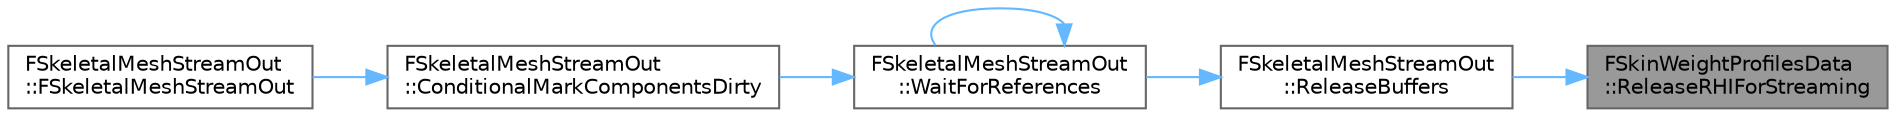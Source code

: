 digraph "FSkinWeightProfilesData::ReleaseRHIForStreaming"
{
 // INTERACTIVE_SVG=YES
 // LATEX_PDF_SIZE
  bgcolor="transparent";
  edge [fontname=Helvetica,fontsize=10,labelfontname=Helvetica,labelfontsize=10];
  node [fontname=Helvetica,fontsize=10,shape=box,height=0.2,width=0.4];
  rankdir="RL";
  Node1 [id="Node000001",label="FSkinWeightProfilesData\l::ReleaseRHIForStreaming",height=0.2,width=0.4,color="gray40", fillcolor="grey60", style="filled", fontcolor="black",tooltip=" "];
  Node1 -> Node2 [id="edge1_Node000001_Node000002",dir="back",color="steelblue1",style="solid",tooltip=" "];
  Node2 [id="Node000002",label="FSkeletalMeshStreamOut\l::ReleaseBuffers",height=0.2,width=0.4,color="grey40", fillcolor="white", style="filled",URL="$d1/dc5/classFSkeletalMeshStreamOut.html#ab28baab3fac143021327fd579ee6f159",tooltip="Release RHI buffers and update SRVs."];
  Node2 -> Node3 [id="edge2_Node000002_Node000003",dir="back",color="steelblue1",style="solid",tooltip=" "];
  Node3 [id="Node000003",label="FSkeletalMeshStreamOut\l::WaitForReferences",height=0.2,width=0.4,color="grey40", fillcolor="white", style="filled",URL="$d1/dc5/classFSkeletalMeshStreamOut.html#aad6d39d75cb29a02bf8f0bf6e0ef860c",tooltip="Wait for all references to be released."];
  Node3 -> Node4 [id="edge3_Node000003_Node000004",dir="back",color="steelblue1",style="solid",tooltip=" "];
  Node4 [id="Node000004",label="FSkeletalMeshStreamOut\l::ConditionalMarkComponentsDirty",height=0.2,width=0.4,color="grey40", fillcolor="white", style="filled",URL="$d1/dc5/classFSkeletalMeshStreamOut.html#a1ceb4fcd77111a283a9562377b103907",tooltip="Notify components that the LOD is being streamed out so that they can release references."];
  Node4 -> Node5 [id="edge4_Node000004_Node000005",dir="back",color="steelblue1",style="solid",tooltip=" "];
  Node5 [id="Node000005",label="FSkeletalMeshStreamOut\l::FSkeletalMeshStreamOut",height=0.2,width=0.4,color="grey40", fillcolor="white", style="filled",URL="$d1/dc5/classFSkeletalMeshStreamOut.html#af70d496d98ab44325aa5d882761c9f26",tooltip=" "];
  Node3 -> Node3 [id="edge5_Node000003_Node000003",dir="back",color="steelblue1",style="solid",tooltip=" "];
}
